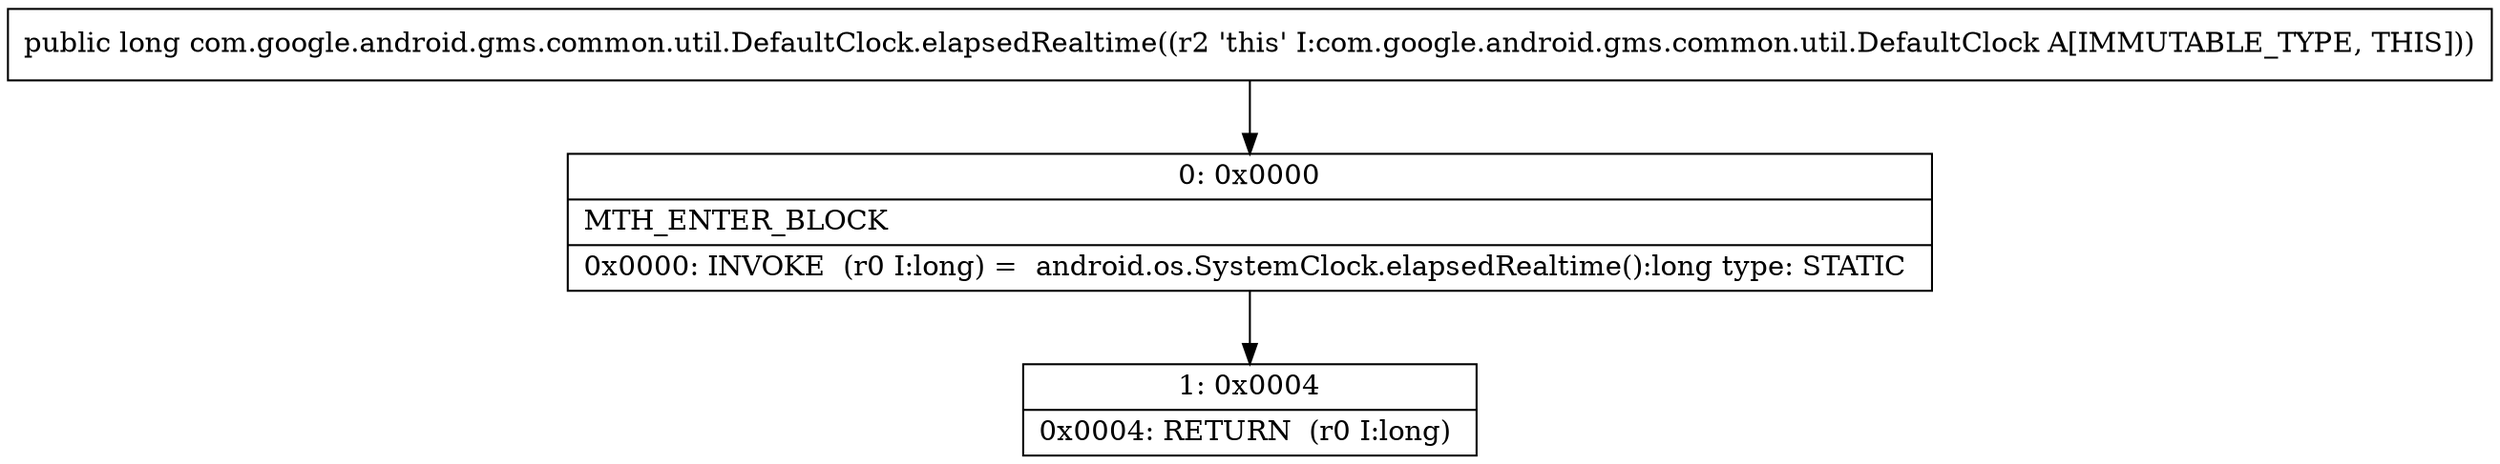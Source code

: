 digraph "CFG forcom.google.android.gms.common.util.DefaultClock.elapsedRealtime()J" {
Node_0 [shape=record,label="{0\:\ 0x0000|MTH_ENTER_BLOCK\l|0x0000: INVOKE  (r0 I:long) =  android.os.SystemClock.elapsedRealtime():long type: STATIC \l}"];
Node_1 [shape=record,label="{1\:\ 0x0004|0x0004: RETURN  (r0 I:long) \l}"];
MethodNode[shape=record,label="{public long com.google.android.gms.common.util.DefaultClock.elapsedRealtime((r2 'this' I:com.google.android.gms.common.util.DefaultClock A[IMMUTABLE_TYPE, THIS])) }"];
MethodNode -> Node_0;
Node_0 -> Node_1;
}

